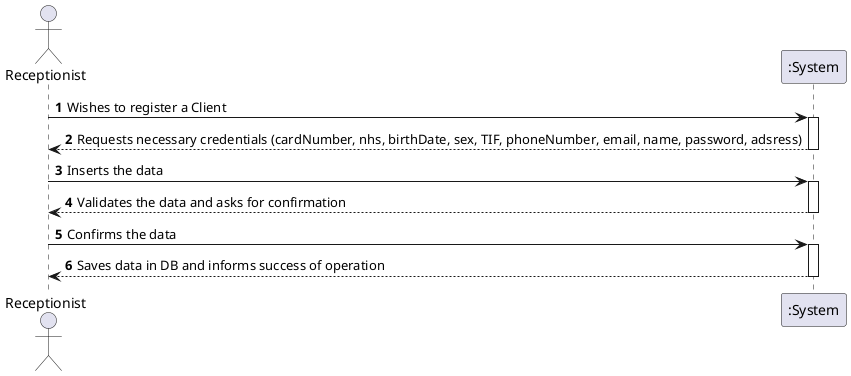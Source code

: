 @startuml
autonumber
'hide footbox
actor "Receptionist" as R

participant ":System" as SYSTEM

R -> SYSTEM : Wishes to register a Client
activate SYSTEM
SYSTEM --> R : Requests necessary credentials (cardNumber, nhs, birthDate, sex, TIF, phoneNumber, email, name, password, adsress)
deactivate SYSTEM

R -> SYSTEM : Inserts the data
activate SYSTEM
SYSTEM --> R : Validates the data and asks for confirmation
deactivate SYSTEM

R -> SYSTEM : Confirms the data
activate SYSTEM
SYSTEM --> R : Saves data in DB and informs success of operation
deactivate SYSTEM

@enduml